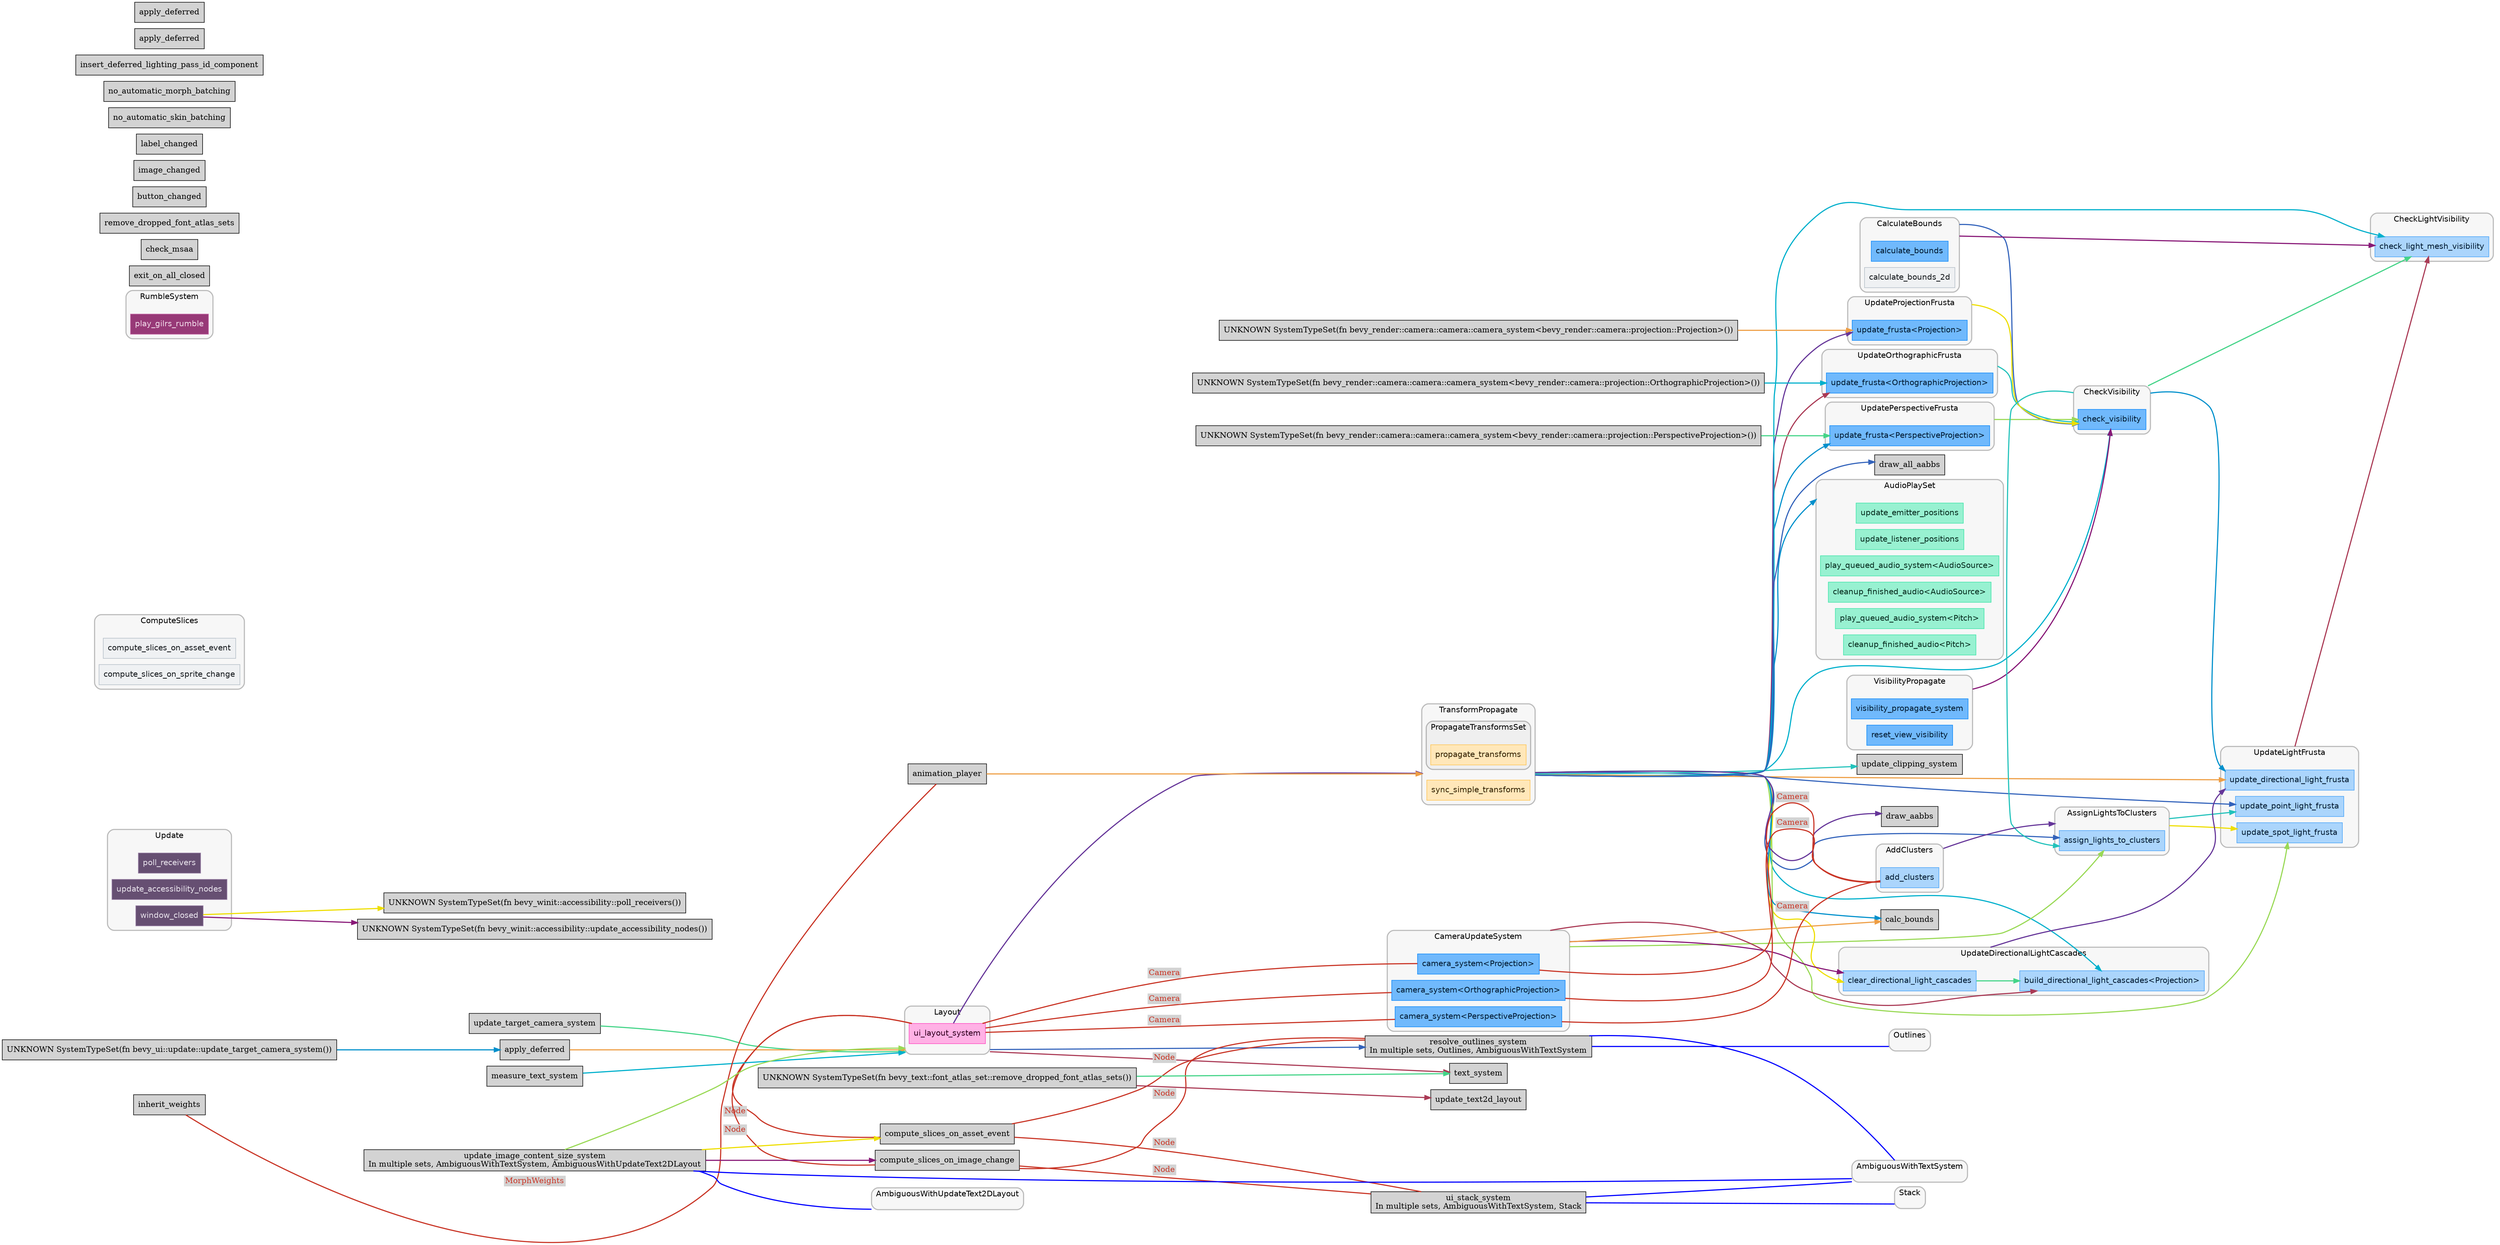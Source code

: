 digraph "" {
	"compound"="true";
	"splines"="spline";
	"rankdir"="LR";
	"bgcolor"="white";
	"fontname"="Helvetica";
	"nodesep"="0.15";
	edge ["penwidth"="2"];
	node ["shape"="box", "style"="filled"];
	subgraph "clusternode_Set(1)" {
		"style"="rounded,filled";
		"label"="TransformPropagate";
		"tooltip"="TransformPropagate";
		"fillcolor"="#00000008";
		"fontcolor"="#000000";
		"color"="#00000040";
		"penwidth"="2";
		"set_marker_node_Set(1)" ["style"="invis", "label"="", "height"="0", "shape"="point"]
		subgraph "clusternode_Set(0)" {
			"style"="rounded,filled";
			"label"="PropagateTransformsSet";
			"tooltip"="PropagateTransformsSet";
			"fillcolor"="#00000008";
			"fontcolor"="#000000";
			"color"="#00000040";
			"penwidth"="2";
			"set_marker_node_Set(0)" ["style"="invis", "label"="", "height"="0", "shape"="point"]
			"node_System(1)" ["label"="propagate_transforms", "tooltip"="bevy_transform::systems::propagate_transforms", "fillcolor"="#ffe7b9", "fontname"="Helvetica", "fontcolor"="#322100", "color"="#ffc453", "penwidth"="1"]
		}
		
		"node_System(0)" ["label"="sync_simple_transforms", "tooltip"="bevy_transform::systems::sync_simple_transforms", "fillcolor"="#ffe7b9", "fontname"="Helvetica", "fontcolor"="#322100", "color"="#ffc453", "penwidth"="1"]
	}
	
	subgraph "clusternode_Set(6)" {
		"style"="rounded,filled";
		"label"="Update";
		"tooltip"="Update";
		"fillcolor"="#00000008";
		"fontcolor"="#000000";
		"color"="#00000040";
		"penwidth"="2";
		"set_marker_node_Set(6)" ["style"="invis", "label"="", "height"="0", "shape"="point"]
		"node_System(3)" ["label"="poll_receivers", "tooltip"="bevy_winit::accessibility::poll_receivers", "fillcolor"="#664f72", "fontname"="Helvetica", "fontcolor"="#e6e0ea", "color"="#9980a6", "penwidth"="1"]
		"node_System(4)" ["label"="update_accessibility_nodes", "tooltip"="bevy_winit::accessibility::update_accessibility_nodes", "fillcolor"="#664f72", "fontname"="Helvetica", "fontcolor"="#e6e0ea", "color"="#9980a6", "penwidth"="1"]
		"node_System(5)" ["label"="window_closed", "tooltip"="bevy_winit::accessibility::window_closed", "fillcolor"="#664f72", "fontname"="Helvetica", "fontcolor"="#e6e0ea", "color"="#9980a6", "penwidth"="1"]
	}
	
	subgraph "clusternode_Set(10)" {
		"style"="rounded,filled";
		"label"="CameraUpdateSystem";
		"tooltip"="CameraUpdateSystem";
		"fillcolor"="#00000008";
		"fontcolor"="#000000";
		"color"="#00000040";
		"penwidth"="2";
		"set_marker_node_Set(10)" ["style"="invis", "label"="", "height"="0", "shape"="point"]
		"node_System(6)" ["label"="camera_system<Projection>", "tooltip"="bevy_render::camera::camera::camera_system<bevy_render::camera::projection::Projection>", "fillcolor"="#70b9fc", "fontname"="Helvetica", "fontcolor"="#011a31", "color"="#0c88f9", "penwidth"="1"]
		"node_System(7)" ["label"="camera_system<OrthographicProjection>", "tooltip"="bevy_render::camera::camera::camera_system<bevy_render::camera::projection::OrthographicProjection>", "fillcolor"="#70b9fc", "fontname"="Helvetica", "fontcolor"="#011a31", "color"="#0c88f9", "penwidth"="1"]
		"node_System(8)" ["label"="camera_system<PerspectiveProjection>", "tooltip"="bevy_render::camera::camera::camera_system<bevy_render::camera::projection::PerspectiveProjection>", "fillcolor"="#70b9fc", "fontname"="Helvetica", "fontcolor"="#011a31", "color"="#0c88f9", "penwidth"="1"]
	}
	
	subgraph "clusternode_Set(14)" {
		"style"="rounded,filled";
		"label"="CalculateBounds";
		"tooltip"="CalculateBounds";
		"fillcolor"="#00000008";
		"fontcolor"="#000000";
		"color"="#00000040";
		"penwidth"="2";
		"set_marker_node_Set(14)" ["style"="invis", "label"="", "height"="0", "shape"="point"]
		"node_System(9)" ["label"="calculate_bounds", "tooltip"="bevy_render::view::visibility::calculate_bounds", "fillcolor"="#70b9fc", "fontname"="Helvetica", "fontcolor"="#011a31", "color"="#0c88f9", "penwidth"="1"]
		"node_System(18)" ["label"="calculate_bounds_2d", "tooltip"="bevy_sprite::calculate_bounds_2d", "fillcolor"="#eff1f3", "fontname"="Helvetica", "fontcolor"="#15191d", "color"="#b4bec7", "penwidth"="1"]
	}
	
	subgraph "clusternode_Set(16)" {
		"style"="rounded,filled";
		"label"="UpdateOrthographicFrusta";
		"tooltip"="UpdateOrthographicFrusta";
		"fillcolor"="#00000008";
		"fontcolor"="#000000";
		"color"="#00000040";
		"penwidth"="2";
		"set_marker_node_Set(16)" ["style"="invis", "label"="", "height"="0", "shape"="point"]
		"node_System(10)" ["label"="update_frusta<OrthographicProjection>", "tooltip"="bevy_render::view::visibility::update_frusta<bevy_render::camera::projection::OrthographicProjection>", "fillcolor"="#70b9fc", "fontname"="Helvetica", "fontcolor"="#011a31", "color"="#0c88f9", "penwidth"="1"]
	}
	
	subgraph "clusternode_Set(19)" {
		"style"="rounded,filled";
		"label"="UpdatePerspectiveFrusta";
		"tooltip"="UpdatePerspectiveFrusta";
		"fillcolor"="#00000008";
		"fontcolor"="#000000";
		"color"="#00000040";
		"penwidth"="2";
		"set_marker_node_Set(19)" ["style"="invis", "label"="", "height"="0", "shape"="point"]
		"node_System(11)" ["label"="update_frusta<PerspectiveProjection>", "tooltip"="bevy_render::view::visibility::update_frusta<bevy_render::camera::projection::PerspectiveProjection>", "fillcolor"="#70b9fc", "fontname"="Helvetica", "fontcolor"="#011a31", "color"="#0c88f9", "penwidth"="1"]
	}
	
	subgraph "clusternode_Set(20)" {
		"style"="rounded,filled";
		"label"="UpdateProjectionFrusta";
		"tooltip"="UpdateProjectionFrusta";
		"fillcolor"="#00000008";
		"fontcolor"="#000000";
		"color"="#00000040";
		"penwidth"="2";
		"set_marker_node_Set(20)" ["style"="invis", "label"="", "height"="0", "shape"="point"]
		"node_System(12)" ["label"="update_frusta<Projection>", "tooltip"="bevy_render::view::visibility::update_frusta<bevy_render::camera::projection::Projection>", "fillcolor"="#70b9fc", "fontname"="Helvetica", "fontcolor"="#011a31", "color"="#0c88f9", "penwidth"="1"]
	}
	
	subgraph "clusternode_Set(22)" {
		"style"="rounded,filled";
		"label"="VisibilityPropagate";
		"tooltip"="VisibilityPropagate";
		"fillcolor"="#00000008";
		"fontcolor"="#000000";
		"color"="#00000040";
		"penwidth"="2";
		"set_marker_node_Set(22)" ["style"="invis", "label"="", "height"="0", "shape"="point"]
		"node_System(13)" ["label"="visibility_propagate_system", "tooltip"="bevy_render::view::visibility::visibility_propagate_system", "fillcolor"="#70b9fc", "fontname"="Helvetica", "fontcolor"="#011a31", "color"="#0c88f9", "penwidth"="1"]
		"node_System(14)" ["label"="reset_view_visibility", "tooltip"="bevy_render::view::visibility::reset_view_visibility", "fillcolor"="#70b9fc", "fontname"="Helvetica", "fontcolor"="#011a31", "color"="#0c88f9", "penwidth"="1"]
	}
	
	subgraph "clusternode_Set(25)" {
		"style"="rounded,filled";
		"label"="CheckVisibility";
		"tooltip"="CheckVisibility";
		"fillcolor"="#00000008";
		"fontcolor"="#000000";
		"color"="#00000040";
		"penwidth"="2";
		"set_marker_node_Set(25)" ["style"="invis", "label"="", "height"="0", "shape"="point"]
		"node_System(15)" ["label"="check_visibility", "tooltip"="bevy_render::view::visibility::check_visibility", "fillcolor"="#70b9fc", "fontname"="Helvetica", "fontcolor"="#011a31", "color"="#0c88f9", "penwidth"="1"]
	}
	
	subgraph "clusternode_Set(30)" {
		"style"="rounded,filled";
		"label"="ComputeSlices";
		"tooltip"="ComputeSlices";
		"fillcolor"="#00000008";
		"fontcolor"="#000000";
		"color"="#00000040";
		"penwidth"="2";
		"set_marker_node_Set(30)" ["style"="invis", "label"="", "height"="0", "shape"="point"]
		"node_System(19)" ["label"="compute_slices_on_asset_event", "tooltip"="bevy_sprite::texture_slice::computed_slices::compute_slices_on_asset_event", "fillcolor"="#eff1f3", "fontname"="Helvetica", "fontcolor"="#15191d", "color"="#b4bec7", "penwidth"="1"]
		"node_System(20)" ["label"="compute_slices_on_sprite_change", "tooltip"="bevy_sprite::texture_slice::computed_slices::compute_slices_on_sprite_change", "fillcolor"="#eff1f3", "fontname"="Helvetica", "fontcolor"="#15191d", "color"="#b4bec7", "penwidth"="1"]
	}
	
	subgraph "clusternode_Set(35)" {
		"style"="rounded,filled";
		"label"="Layout";
		"tooltip"="Layout";
		"fillcolor"="#00000008";
		"fontcolor"="#000000";
		"color"="#00000040";
		"penwidth"="2";
		"set_marker_node_Set(35)" ["style"="invis", "label"="", "height"="0", "shape"="point"]
		"node_System(25)" ["label"="ui_layout_system", "tooltip"="bevy_ui::layout::ui_layout_system", "fillcolor"="#ffb1e5", "fontname"="Helvetica", "fontcolor"="#320021", "color"="#ff4bc2", "penwidth"="1"]
	}
	
	subgraph "clusternode_Set(39)" {
		"style"="rounded,filled";
		"label"="Outlines";
		"tooltip"="Outlines";
		"fillcolor"="#00000008";
		"fontcolor"="#000000";
		"color"="#00000040";
		"penwidth"="2";
		"set_marker_node_Set(39)" ["style"="invis", "label"="", "height"="0", "shape"="point"]
	}
	
	subgraph "clusternode_Set(40)" {
		"style"="rounded,filled";
		"label"="AmbiguousWithTextSystem";
		"tooltip"="AmbiguousWithTextSystem";
		"fillcolor"="#00000008";
		"fontcolor"="#000000";
		"color"="#00000040";
		"penwidth"="2";
		"set_marker_node_Set(40)" ["style"="invis", "label"="", "height"="0", "shape"="point"]
	}
	
	subgraph "clusternode_Set(43)" {
		"style"="rounded,filled";
		"label"="Stack";
		"tooltip"="Stack";
		"fillcolor"="#00000008";
		"fontcolor"="#000000";
		"color"="#00000040";
		"penwidth"="2";
		"set_marker_node_Set(43)" ["style"="invis", "label"="", "height"="0", "shape"="point"]
	}
	
	subgraph "clusternode_Set(45)" {
		"style"="rounded,filled";
		"label"="AmbiguousWithUpdateText2DLayout";
		"tooltip"="AmbiguousWithUpdateText2DLayout";
		"fillcolor"="#00000008";
		"fontcolor"="#000000";
		"color"="#00000040";
		"penwidth"="2";
		"set_marker_node_Set(45)" ["style"="invis", "label"="", "height"="0", "shape"="point"]
	}
	
	subgraph "clusternode_Set(56)" {
		"style"="rounded,filled";
		"label"="AddClusters";
		"tooltip"="AddClusters";
		"fillcolor"="#00000008";
		"fontcolor"="#000000";
		"color"="#00000040";
		"penwidth"="2";
		"set_marker_node_Set(56)" ["style"="invis", "label"="", "height"="0", "shape"="point"]
		"node_System(40)" ["label"="add_clusters", "tooltip"="bevy_pbr::light::add_clusters", "fillcolor"="#abd5fc", "fontname"="Helvetica", "fontcolor"="#011a31", "color"="#48a3f8", "penwidth"="1"]
	}
	
	subgraph "clusternode_Set(57)" {
		"style"="rounded,filled";
		"label"="AssignLightsToClusters";
		"tooltip"="AssignLightsToClusters";
		"fillcolor"="#00000008";
		"fontcolor"="#000000";
		"color"="#00000040";
		"penwidth"="2";
		"set_marker_node_Set(57)" ["style"="invis", "label"="", "height"="0", "shape"="point"]
		"node_System(41)" ["label"="assign_lights_to_clusters", "tooltip"="bevy_pbr::light::assign_lights_to_clusters", "fillcolor"="#abd5fc", "fontname"="Helvetica", "fontcolor"="#011a31", "color"="#48a3f8", "penwidth"="1"]
	}
	
	subgraph "clusternode_Set(61)" {
		"style"="rounded,filled";
		"label"="UpdateDirectionalLightCascades";
		"tooltip"="UpdateDirectionalLightCascades";
		"fillcolor"="#00000008";
		"fontcolor"="#000000";
		"color"="#00000040";
		"penwidth"="2";
		"set_marker_node_Set(61)" ["style"="invis", "label"="", "height"="0", "shape"="point"]
		"node_System(42)" ["label"="clear_directional_light_cascades", "tooltip"="bevy_pbr::light::clear_directional_light_cascades", "fillcolor"="#abd5fc", "fontname"="Helvetica", "fontcolor"="#011a31", "color"="#48a3f8", "penwidth"="1"]
		"node_System(43)" ["label"="build_directional_light_cascades<Projection>", "tooltip"="bevy_pbr::light::build_directional_light_cascades<bevy_render::camera::projection::Projection>", "fillcolor"="#abd5fc", "fontname"="Helvetica", "fontcolor"="#011a31", "color"="#48a3f8", "penwidth"="1"]
	}
	
	subgraph "clusternode_Set(64)" {
		"style"="rounded,filled";
		"label"="UpdateLightFrusta";
		"tooltip"="UpdateLightFrusta";
		"fillcolor"="#00000008";
		"fontcolor"="#000000";
		"color"="#00000040";
		"penwidth"="2";
		"set_marker_node_Set(64)" ["style"="invis", "label"="", "height"="0", "shape"="point"]
		"node_System(44)" ["label"="update_directional_light_frusta", "tooltip"="bevy_pbr::light::update_directional_light_frusta", "fillcolor"="#abd5fc", "fontname"="Helvetica", "fontcolor"="#011a31", "color"="#48a3f8", "penwidth"="1"]
		"node_System(45)" ["label"="update_point_light_frusta", "tooltip"="bevy_pbr::light::update_point_light_frusta", "fillcolor"="#abd5fc", "fontname"="Helvetica", "fontcolor"="#011a31", "color"="#48a3f8", "penwidth"="1"]
		"node_System(46)" ["label"="update_spot_light_frusta", "tooltip"="bevy_pbr::light::update_spot_light_frusta", "fillcolor"="#abd5fc", "fontname"="Helvetica", "fontcolor"="#011a31", "color"="#48a3f8", "penwidth"="1"]
	}
	
	subgraph "clusternode_Set(68)" {
		"style"="rounded,filled";
		"label"="CheckLightVisibility";
		"tooltip"="CheckLightVisibility";
		"fillcolor"="#00000008";
		"fontcolor"="#000000";
		"color"="#00000040";
		"penwidth"="2";
		"set_marker_node_Set(68)" ["style"="invis", "label"="", "height"="0", "shape"="point"]
		"node_System(47)" ["label"="check_light_mesh_visibility", "tooltip"="bevy_pbr::light::check_light_mesh_visibility", "fillcolor"="#abd5fc", "fontname"="Helvetica", "fontcolor"="#011a31", "color"="#48a3f8", "penwidth"="1"]
	}
	
	subgraph "clusternode_Set(70)" {
		"style"="rounded,filled";
		"label"="AudioPlaySet";
		"tooltip"="AudioPlaySet";
		"fillcolor"="#00000008";
		"fontcolor"="#000000";
		"color"="#00000040";
		"penwidth"="2";
		"set_marker_node_Set(70)" ["style"="invis", "label"="", "height"="0", "shape"="point"]
		"node_System(49)" ["label"="update_emitter_positions", "tooltip"="bevy_audio::audio_output::update_emitter_positions", "fillcolor"="#98f1d1", "fontname"="Helvetica", "fontcolor"="#062c1e", "color"="#3ee4a8", "penwidth"="1"]
		"node_System(50)" ["label"="update_listener_positions", "tooltip"="bevy_audio::audio_output::update_listener_positions", "fillcolor"="#98f1d1", "fontname"="Helvetica", "fontcolor"="#062c1e", "color"="#3ee4a8", "penwidth"="1"]
		"node_System(51)" ["label"="play_queued_audio_system<AudioSource>", "tooltip"="bevy_audio::audio_output::play_queued_audio_system<bevy_audio::audio_source::AudioSource>", "fillcolor"="#98f1d1", "fontname"="Helvetica", "fontcolor"="#062c1e", "color"="#3ee4a8", "penwidth"="1"]
		"node_System(52)" ["label"="cleanup_finished_audio<AudioSource>", "tooltip"="bevy_audio::audio_output::cleanup_finished_audio<bevy_audio::audio_source::AudioSource>", "fillcolor"="#98f1d1", "fontname"="Helvetica", "fontcolor"="#062c1e", "color"="#3ee4a8", "penwidth"="1"]
		"node_System(53)" ["label"="play_queued_audio_system<Pitch>", "tooltip"="bevy_audio::audio_output::play_queued_audio_system<bevy_audio::pitch::Pitch>", "fillcolor"="#98f1d1", "fontname"="Helvetica", "fontcolor"="#062c1e", "color"="#3ee4a8", "penwidth"="1"]
		"node_System(54)" ["label"="cleanup_finished_audio<Pitch>", "tooltip"="bevy_audio::audio_output::cleanup_finished_audio<bevy_audio::pitch::Pitch>", "fillcolor"="#98f1d1", "fontname"="Helvetica", "fontcolor"="#062c1e", "color"="#3ee4a8", "penwidth"="1"]
	}
	
	subgraph "clusternode_Set(78)" {
		"style"="rounded,filled";
		"label"="RumbleSystem";
		"tooltip"="RumbleSystem";
		"fillcolor"="#00000008";
		"fontcolor"="#000000";
		"color"="#00000040";
		"penwidth"="2";
		"set_marker_node_Set(78)" ["style"="invis", "label"="", "height"="0", "shape"="point"]
		"node_System(55)" ["label"="play_gilrs_rumble", "tooltip"="bevy_gilrs::rumble::play_gilrs_rumble", "fillcolor"="#973977", "fontname"="Helvetica", "fontcolor"="#f1d9e9", "color"="#c86da9", "penwidth"="1"]
	}
	
	"node_System(2)" ["label"="exit_on_all_closed", "tooltip"="bevy_window::system::exit_on_all_closed"]
	"node_System(16)" ["label"="inherit_weights", "tooltip"="bevy_render::mesh::morph::inherit_weights"]
	"node_System(17)" ["label"="check_msaa", "tooltip"="bevy_core_pipeline::core_3d::check_msaa"]
	"node_System(21)" ["label"="update_text2d_layout", "tooltip"="bevy_text::text2d::update_text2d_layout"]
	"node_System(22)" ["label"="remove_dropped_font_atlas_sets", "tooltip"="bevy_text::font_atlas_set::remove_dropped_font_atlas_sets"]
	"node_System(23)" ["label"="update_target_camera_system", "tooltip"="bevy_ui::update::update_target_camera_system"]
	"node_System(24)" ["label"="apply_deferred", "tooltip"="bevy_ecs::schedule::executor::apply_deferred"]
	"node_System(28)" ["label"="update_clipping_system", "tooltip"="bevy_ui::update::update_clipping_system"]
	"node_System(30)" ["label"="compute_slices_on_asset_event", "tooltip"="bevy_ui::texture_slice::compute_slices_on_asset_event"]
	"node_System(31)" ["label"="compute_slices_on_image_change", "tooltip"="bevy_ui::texture_slice::compute_slices_on_image_change"]
	"node_System(32)" ["label"="measure_text_system", "tooltip"="bevy_ui::widget::text::measure_text_system"]
	"node_System(33)" ["label"="text_system", "tooltip"="bevy_ui::widget::text::text_system"]
	"node_System(34)" ["label"="calc_bounds", "tooltip"="bevy_ui::accessibility::calc_bounds"]
	"node_System(35)" ["label"="button_changed", "tooltip"="bevy_ui::accessibility::button_changed"]
	"node_System(36)" ["label"="image_changed", "tooltip"="bevy_ui::accessibility::image_changed"]
	"node_System(37)" ["label"="label_changed", "tooltip"="bevy_ui::accessibility::label_changed"]
	"node_System(38)" ["label"="no_automatic_skin_batching", "tooltip"="bevy_pbr::render::skin::no_automatic_skin_batching"]
	"node_System(39)" ["label"="no_automatic_morph_batching", "tooltip"="bevy_pbr::render::morph::no_automatic_morph_batching"]
	"node_System(48)" ["label"="insert_deferred_lighting_pass_id_component", "tooltip"="bevy_pbr::deferred::insert_deferred_lighting_pass_id_component"]
	"node_System(56)" ["label"="animation_player", "tooltip"="bevy_animation::animation_player"]
	"node_System(57)" ["label"="draw_aabbs", "tooltip"="bevy_gizmos::aabb::draw_aabbs"]
	"node_System(58)" ["label"="draw_all_aabbs", "tooltip"="bevy_gizmos::aabb::draw_all_aabbs"]
	"node_System(59)" ["label"="apply_deferred", "tooltip"="bevy_ecs::schedule::executor::apply_deferred"]
	"node_System(60)" ["label"="apply_deferred", "tooltip"="bevy_ecs::schedule::executor::apply_deferred"]
	"node_System(26)" -> "set_marker_node_Set(39)" ["dir"="none", "color"="blue", "lhead"="clusternode_Set(39)"]
	"node_System(26)" -> "set_marker_node_Set(40)" ["dir"="none", "color"="blue", "lhead"="clusternode_Set(40)"]
	"node_System(26)" ["label"="resolve_outlines_system
In multiple sets, Outlines, AmbiguousWithTextSystem", "tooltip"="bevy_ui::layout::resolve_outlines_system"]
	"node_System(27)" -> "set_marker_node_Set(40)" ["dir"="none", "color"="blue", "lhead"="clusternode_Set(40)"]
	"node_System(27)" -> "set_marker_node_Set(43)" ["dir"="none", "color"="blue", "lhead"="clusternode_Set(43)"]
	"node_System(27)" ["label"="ui_stack_system
In multiple sets, AmbiguousWithTextSystem, Stack", "tooltip"="bevy_ui::stack::ui_stack_system"]
	"node_System(29)" -> "set_marker_node_Set(40)" ["dir"="none", "color"="blue", "lhead"="clusternode_Set(40)"]
	"node_System(29)" -> "set_marker_node_Set(45)" ["dir"="none", "color"="blue", "lhead"="clusternode_Set(45)"]
	"node_System(29)" ["label"="update_image_content_size_system
In multiple sets, AmbiguousWithTextSystem, AmbiguousWithUpdateText2DLayout", "tooltip"="bevy_ui::widget::image::update_image_content_size_system"]
	"node_System(5)" -> "UNKNOWN SystemTypeSet(fn bevy_winit::accessibility::poll_receivers())" ["lhead"="", "ltail"="", "tooltip"="window_closed → SystemTypeSet(poll_receivers())", "color"="#eede00"]
	"node_System(5)" -> "UNKNOWN SystemTypeSet(fn bevy_winit::accessibility::update_accessibility_nodes())" ["lhead"="", "ltail"="", "tooltip"="window_closed → SystemTypeSet(update_accessibility_nodes())", "color"="#881877"]
	"UNKNOWN SystemTypeSet(fn bevy_render::camera::camera::camera_system<bevy_render::camera::projection::OrthographicProjection>())" -> "node_System(10)" ["lhead"="", "ltail"="", "tooltip"="SystemTypeSet(camera_system<OrthographicProjection>()) → update_frusta<OrthographicProjection>", "color"="#00b0cc"]
	"set_marker_node_Set(1)" -> "node_System(10)" ["lhead"="", "ltail"="clusternode_Set(1)", "tooltip"="TransformPropagate → update_frusta<OrthographicProjection>", "color"="#aa3a55"]
	"UNKNOWN SystemTypeSet(fn bevy_render::camera::camera::camera_system<bevy_render::camera::projection::PerspectiveProjection>())" -> "node_System(11)" ["lhead"="", "ltail"="", "tooltip"="SystemTypeSet(camera_system<PerspectiveProjection>()) → update_frusta<PerspectiveProjection>", "color"="#44d488"]
	"set_marker_node_Set(1)" -> "node_System(11)" ["lhead"="", "ltail"="clusternode_Set(1)", "tooltip"="TransformPropagate → update_frusta<PerspectiveProjection>", "color"="#0090cc"]
	"UNKNOWN SystemTypeSet(fn bevy_render::camera::camera::camera_system<bevy_render::camera::projection::Projection>())" -> "node_System(12)" ["lhead"="", "ltail"="", "tooltip"="SystemTypeSet(camera_system<Projection>()) → update_frusta<Projection>", "color"="#ee9e44"]
	"set_marker_node_Set(1)" -> "node_System(12)" ["lhead"="", "ltail"="clusternode_Set(1)", "tooltip"="TransformPropagate → update_frusta<Projection>", "color"="#663699"]
	"set_marker_node_Set(14)" -> "node_System(15)" ["lhead"="", "ltail"="clusternode_Set(14)", "tooltip"="CalculateBounds → check_visibility", "color"="#3363bb"]
	"set_marker_node_Set(16)" -> "node_System(15)" ["lhead"="", "ltail"="clusternode_Set(16)", "tooltip"="UpdateOrthographicFrusta → check_visibility", "color"="#22c2bb"]
	"set_marker_node_Set(19)" -> "node_System(15)" ["lhead"="", "ltail"="clusternode_Set(19)", "tooltip"="UpdatePerspectiveFrusta → check_visibility", "color"="#99d955"]
	"set_marker_node_Set(20)" -> "node_System(15)" ["lhead"="", "ltail"="clusternode_Set(20)", "tooltip"="UpdateProjectionFrusta → check_visibility", "color"="#eede00"]
	"set_marker_node_Set(22)" -> "node_System(15)" ["lhead"="", "ltail"="clusternode_Set(22)", "tooltip"="VisibilityPropagate → check_visibility", "color"="#881877"]
	"set_marker_node_Set(1)" -> "node_System(15)" ["lhead"="", "ltail"="clusternode_Set(1)", "tooltip"="TransformPropagate → check_visibility", "color"="#00b0cc"]
	"UNKNOWN SystemTypeSet(fn bevy_text::font_atlas_set::remove_dropped_font_atlas_sets())" -> "node_System(21)" ["lhead"="", "ltail"="", "tooltip"="SystemTypeSet(remove_dropped_font_atlas_sets()) → update_text2d_layout", "color"="#aa3a55"]
	"node_System(23)" -> "set_marker_node_Set(35)" ["lhead"="clusternode_Set(35)", "ltail"="", "tooltip"="update_target_camera_system → Layout", "color"="#44d488"]
	"UNKNOWN SystemTypeSet(fn bevy_ui::update::update_target_camera_system())" -> "node_System(24)" ["lhead"="", "ltail"="", "tooltip"="SystemTypeSet(update_target_camera_system()) → apply_deferred", "color"="#0090cc"]
	"node_System(24)" -> "set_marker_node_Set(35)" ["lhead"="clusternode_Set(35)", "ltail"="", "tooltip"="apply_deferred → Layout", "color"="#ee9e44"]
	"node_System(25)" -> "set_marker_node_Set(1)" ["lhead"="clusternode_Set(1)", "ltail"="", "tooltip"="ui_layout_system → TransformPropagate", "color"="#663699"]
	"set_marker_node_Set(35)" -> "node_System(26)" ["lhead"="", "ltail"="clusternode_Set(35)", "tooltip"="Layout → resolve_outlines_system", "color"="#3363bb"]
	"set_marker_node_Set(1)" -> "node_System(28)" ["lhead"="", "ltail"="clusternode_Set(1)", "tooltip"="TransformPropagate → update_clipping_system", "color"="#22c2bb"]
	"node_System(29)" -> "set_marker_node_Set(35)" ["lhead"="clusternode_Set(35)", "ltail"="", "tooltip"="update_image_content_size_system → Layout", "color"="#99d955"]
	"node_System(29)" -> "node_System(30)" ["lhead"="", "ltail"="", "tooltip"="update_image_content_size_system → compute_slices_on_asset_event", "color"="#eede00"]
	"node_System(29)" -> "node_System(31)" ["lhead"="", "ltail"="", "tooltip"="update_image_content_size_system → compute_slices_on_image_change", "color"="#881877"]
	"node_System(32)" -> "set_marker_node_Set(35)" ["lhead"="clusternode_Set(35)", "ltail"="", "tooltip"="measure_text_system → Layout", "color"="#00b0cc"]
	"set_marker_node_Set(35)" -> "node_System(33)" ["lhead"="", "ltail"="clusternode_Set(35)", "tooltip"="Layout → text_system", "color"="#aa3a55"]
	"UNKNOWN SystemTypeSet(fn bevy_text::font_atlas_set::remove_dropped_font_atlas_sets())" -> "node_System(33)" ["lhead"="", "ltail"="", "tooltip"="SystemTypeSet(remove_dropped_font_atlas_sets()) → text_system", "color"="#44d488"]
	"set_marker_node_Set(1)" -> "node_System(34)" ["lhead"="", "ltail"="clusternode_Set(1)", "tooltip"="TransformPropagate → calc_bounds", "color"="#0090cc"]
	"set_marker_node_Set(10)" -> "node_System(34)" ["lhead"="", "ltail"="clusternode_Set(10)", "tooltip"="CameraUpdateSystem → calc_bounds", "color"="#ee9e44"]
	"set_marker_node_Set(56)" -> "set_marker_node_Set(57)" ["lhead"="clusternode_Set(57)", "ltail"="clusternode_Set(56)", "tooltip"="AddClusters → AssignLightsToClusters", "color"="#663699"]
	"set_marker_node_Set(1)" -> "node_System(41)" ["lhead"="", "ltail"="clusternode_Set(1)", "tooltip"="TransformPropagate → assign_lights_to_clusters", "color"="#3363bb"]
	"set_marker_node_Set(25)" -> "node_System(41)" ["lhead"="", "ltail"="clusternode_Set(25)", "tooltip"="CheckVisibility → assign_lights_to_clusters", "color"="#22c2bb"]
	"set_marker_node_Set(10)" -> "node_System(41)" ["lhead"="", "ltail"="clusternode_Set(10)", "tooltip"="CameraUpdateSystem → assign_lights_to_clusters", "color"="#99d955"]
	"set_marker_node_Set(1)" -> "node_System(42)" ["lhead"="", "ltail"="clusternode_Set(1)", "tooltip"="TransformPropagate → clear_directional_light_cascades", "color"="#eede00"]
	"set_marker_node_Set(10)" -> "node_System(42)" ["lhead"="", "ltail"="clusternode_Set(10)", "tooltip"="CameraUpdateSystem → clear_directional_light_cascades", "color"="#881877"]
	"set_marker_node_Set(1)" -> "node_System(43)" ["lhead"="", "ltail"="clusternode_Set(1)", "tooltip"="TransformPropagate → build_directional_light_cascades<Projection>", "color"="#00b0cc"]
	"set_marker_node_Set(10)" -> "node_System(43)" ["lhead"="", "ltail"="clusternode_Set(10)", "tooltip"="CameraUpdateSystem → build_directional_light_cascades<Projection>", "color"="#aa3a55"]
	"node_System(42)" -> "node_System(43)" ["lhead"="", "ltail"="", "tooltip"="clear_directional_light_cascades → build_directional_light_cascades<Projection>", "color"="#44d488"]
	"set_marker_node_Set(25)" -> "node_System(44)" ["lhead"="", "ltail"="clusternode_Set(25)", "tooltip"="CheckVisibility → update_directional_light_frusta", "color"="#0090cc"]
	"set_marker_node_Set(1)" -> "node_System(44)" ["lhead"="", "ltail"="clusternode_Set(1)", "tooltip"="TransformPropagate → update_directional_light_frusta", "color"="#ee9e44"]
	"set_marker_node_Set(61)" -> "node_System(44)" ["lhead"="", "ltail"="clusternode_Set(61)", "tooltip"="UpdateDirectionalLightCascades → update_directional_light_frusta", "color"="#663699"]
	"set_marker_node_Set(1)" -> "node_System(45)" ["lhead"="", "ltail"="clusternode_Set(1)", "tooltip"="TransformPropagate → update_point_light_frusta", "color"="#3363bb"]
	"set_marker_node_Set(57)" -> "node_System(45)" ["lhead"="", "ltail"="clusternode_Set(57)", "tooltip"="AssignLightsToClusters → update_point_light_frusta", "color"="#22c2bb"]
	"set_marker_node_Set(1)" -> "node_System(46)" ["lhead"="", "ltail"="clusternode_Set(1)", "tooltip"="TransformPropagate → update_spot_light_frusta", "color"="#99d955"]
	"set_marker_node_Set(57)" -> "node_System(46)" ["lhead"="", "ltail"="clusternode_Set(57)", "tooltip"="AssignLightsToClusters → update_spot_light_frusta", "color"="#eede00"]
	"set_marker_node_Set(14)" -> "node_System(47)" ["lhead"="", "ltail"="clusternode_Set(14)", "tooltip"="CalculateBounds → check_light_mesh_visibility", "color"="#881877"]
	"set_marker_node_Set(1)" -> "node_System(47)" ["lhead"="", "ltail"="clusternode_Set(1)", "tooltip"="TransformPropagate → check_light_mesh_visibility", "color"="#00b0cc"]
	"set_marker_node_Set(64)" -> "node_System(47)" ["lhead"="", "ltail"="clusternode_Set(64)", "tooltip"="UpdateLightFrusta → check_light_mesh_visibility", "color"="#aa3a55"]
	"set_marker_node_Set(25)" -> "node_System(47)" ["lhead"="", "ltail"="clusternode_Set(25)", "tooltip"="CheckVisibility → check_light_mesh_visibility", "color"="#44d488"]
	"set_marker_node_Set(1)" -> "set_marker_node_Set(70)" ["lhead"="clusternode_Set(70)", "ltail"="clusternode_Set(1)", "tooltip"="TransformPropagate → AudioPlaySet", "color"="#0090cc"]
	"node_System(56)" -> "set_marker_node_Set(1)" ["lhead"="clusternode_Set(1)", "ltail"="", "tooltip"="animation_player → TransformPropagate", "color"="#ee9e44"]
	"set_marker_node_Set(1)" -> "node_System(57)" ["lhead"="", "ltail"="clusternode_Set(1)", "tooltip"="TransformPropagate → draw_aabbs", "color"="#663699"]
	"set_marker_node_Set(1)" -> "node_System(58)" ["lhead"="", "ltail"="clusternode_Set(1)", "tooltip"="TransformPropagate → draw_all_aabbs", "color"="#3363bb"]
	"node_System(25)" -> "node_System(6)" ["dir"="none", "constraint"="false", "color"="#c93526", "fontcolor"="#c93526", "label"=<<table border="0" cellborder="0"><tr><td bgcolor="#d3d3d3">Camera</td></tr></table>>, "labeltooltip"="ui_layout_system — camera_system<Projection>"]
	"node_System(25)" -> "node_System(7)" ["dir"="none", "constraint"="false", "color"="#c93526", "fontcolor"="#c93526", "label"=<<table border="0" cellborder="0"><tr><td bgcolor="#d3d3d3">Camera</td></tr></table>>, "labeltooltip"="ui_layout_system — camera_system<OrthographicProjection>"]
	"node_System(25)" -> "node_System(8)" ["dir"="none", "constraint"="false", "color"="#c93526", "fontcolor"="#c93526", "label"=<<table border="0" cellborder="0"><tr><td bgcolor="#d3d3d3">Camera</td></tr></table>>, "labeltooltip"="ui_layout_system — camera_system<PerspectiveProjection>"]
	"node_System(27)" -> "node_System(30)" ["dir"="none", "constraint"="false", "color"="#c93526", "fontcolor"="#c93526", "label"=<<table border="0" cellborder="0"><tr><td bgcolor="#d3d3d3">Node</td></tr></table>>, "labeltooltip"="ui_stack_system — compute_slices_on_asset_event"]
	"node_System(27)" -> "node_System(31)" ["dir"="none", "constraint"="false", "color"="#c93526", "fontcolor"="#c93526", "label"=<<table border="0" cellborder="0"><tr><td bgcolor="#d3d3d3">Node</td></tr></table>>, "labeltooltip"="ui_stack_system — compute_slices_on_image_change"]
	"node_System(30)" -> "node_System(25)" ["dir"="none", "constraint"="false", "color"="#c93526", "fontcolor"="#c93526", "label"=<<table border="0" cellborder="0"><tr><td bgcolor="#d3d3d3">Node</td></tr></table>>, "labeltooltip"="compute_slices_on_asset_event — ui_layout_system"]
	"node_System(30)" -> "node_System(26)" ["dir"="none", "constraint"="false", "color"="#c93526", "fontcolor"="#c93526", "label"=<<table border="0" cellborder="0"><tr><td bgcolor="#d3d3d3">Node</td></tr></table>>, "labeltooltip"="compute_slices_on_asset_event — resolve_outlines_system"]
	"node_System(31)" -> "node_System(25)" ["dir"="none", "constraint"="false", "color"="#c93526", "fontcolor"="#c93526", "label"=<<table border="0" cellborder="0"><tr><td bgcolor="#d3d3d3">Node</td></tr></table>>, "labeltooltip"="compute_slices_on_image_change — ui_layout_system"]
	"node_System(31)" -> "node_System(26)" ["dir"="none", "constraint"="false", "color"="#c93526", "fontcolor"="#c93526", "label"=<<table border="0" cellborder="0"><tr><td bgcolor="#d3d3d3">Node</td></tr></table>>, "labeltooltip"="compute_slices_on_image_change — resolve_outlines_system"]
	"node_System(40)" -> "node_System(6)" ["dir"="none", "constraint"="false", "color"="#c93526", "fontcolor"="#c93526", "label"=<<table border="0" cellborder="0"><tr><td bgcolor="#d3d3d3">Camera</td></tr></table>>, "labeltooltip"="add_clusters — camera_system<Projection>"]
	"node_System(40)" -> "node_System(7)" ["dir"="none", "constraint"="false", "color"="#c93526", "fontcolor"="#c93526", "label"=<<table border="0" cellborder="0"><tr><td bgcolor="#d3d3d3">Camera</td></tr></table>>, "labeltooltip"="add_clusters — camera_system<OrthographicProjection>"]
	"node_System(40)" -> "node_System(8)" ["dir"="none", "constraint"="false", "color"="#c93526", "fontcolor"="#c93526", "label"=<<table border="0" cellborder="0"><tr><td bgcolor="#d3d3d3">Camera</td></tr></table>>, "labeltooltip"="add_clusters — camera_system<PerspectiveProjection>"]
	"node_System(56)" -> "node_System(16)" ["dir"="none", "constraint"="false", "color"="#c93526", "fontcolor"="#c93526", "label"=<<table border="0" cellborder="0"><tr><td bgcolor="#d3d3d3">MorphWeights</td></tr></table>>, "labeltooltip"="animation_player — inherit_weights"]
}
